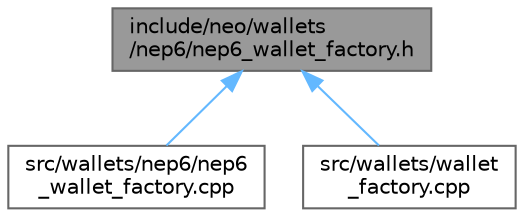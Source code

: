 digraph "include/neo/wallets/nep6/nep6_wallet_factory.h"
{
 // LATEX_PDF_SIZE
  bgcolor="transparent";
  edge [fontname=Helvetica,fontsize=10,labelfontname=Helvetica,labelfontsize=10];
  node [fontname=Helvetica,fontsize=10,shape=box,height=0.2,width=0.4];
  Node1 [id="Node000001",label="include/neo/wallets\l/nep6/nep6_wallet_factory.h",height=0.2,width=0.4,color="gray40", fillcolor="grey60", style="filled", fontcolor="black",tooltip=" "];
  Node1 -> Node2 [id="edge1_Node000001_Node000002",dir="back",color="steelblue1",style="solid",tooltip=" "];
  Node2 [id="Node000002",label="src/wallets/nep6/nep6\l_wallet_factory.cpp",height=0.2,width=0.4,color="grey40", fillcolor="white", style="filled",URL="$nep6__wallet__factory_8cpp.html",tooltip=" "];
  Node1 -> Node3 [id="edge2_Node000001_Node000003",dir="back",color="steelblue1",style="solid",tooltip=" "];
  Node3 [id="Node000003",label="src/wallets/wallet\l_factory.cpp",height=0.2,width=0.4,color="grey40", fillcolor="white", style="filled",URL="$wallet__factory_8cpp.html",tooltip=" "];
}
